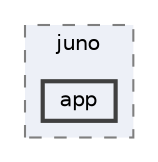 digraph "/home/runner/work/libjuno/libjuno/include/juno/app"
{
 // LATEX_PDF_SIZE
  bgcolor="transparent";
  edge [fontname=Helvetica,fontsize=10,labelfontname=Helvetica,labelfontsize=10];
  node [fontname=Helvetica,fontsize=10,shape=box,height=0.2,width=0.4];
  compound=true
  subgraph clusterdir_366da5caa8e7ec3e54d94764b6f022bc {
    graph [ bgcolor="#edf0f7", pencolor="grey50", label="juno", fontname=Helvetica,fontsize=10 style="filled,dashed", URL="dir_366da5caa8e7ec3e54d94764b6f022bc.html",tooltip=""]
  dir_ea3a8427487b97ef3e7ab80966e647b0 [label="app", fillcolor="#edf0f7", color="grey25", style="filled,bold", URL="dir_ea3a8427487b97ef3e7ab80966e647b0.html",tooltip=""];
  }
}
